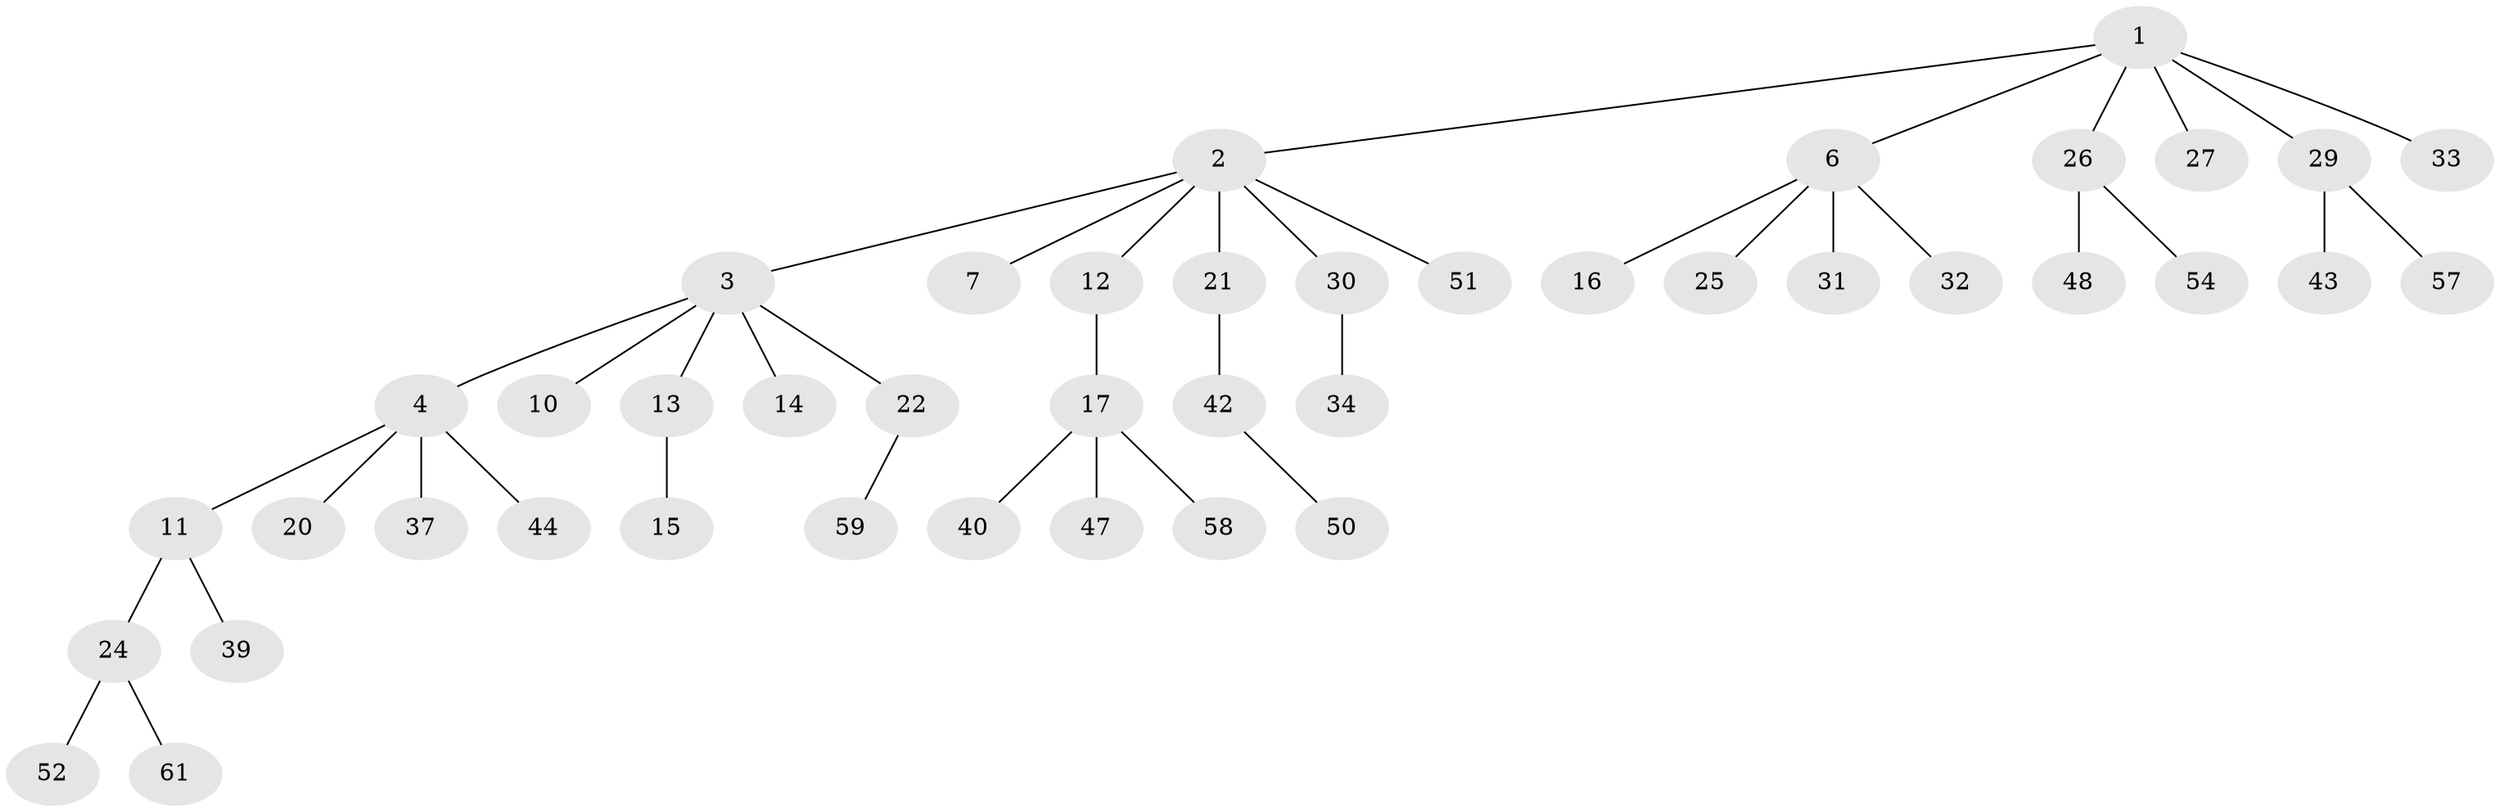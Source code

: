 // original degree distribution, {5: 0.01639344262295082, 7: 0.01639344262295082, 6: 0.03278688524590164, 4: 0.06557377049180328, 3: 0.13114754098360656, 1: 0.5573770491803278, 2: 0.18032786885245902}
// Generated by graph-tools (version 1.1) at 2025/11/02/27/25 16:11:27]
// undirected, 43 vertices, 42 edges
graph export_dot {
graph [start="1"]
  node [color=gray90,style=filled];
  1 [super="+9"];
  2 [super="+8"];
  3 [super="+19"];
  4 [super="+5"];
  6 [super="+56"];
  7;
  10;
  11;
  12 [super="+18"];
  13 [super="+35"];
  14;
  15;
  16;
  17 [super="+23"];
  20;
  21;
  22 [super="+38"];
  24 [super="+49"];
  25;
  26 [super="+28"];
  27;
  29 [super="+46"];
  30;
  31 [super="+53"];
  32 [super="+45"];
  33;
  34 [super="+36"];
  37;
  39 [super="+41"];
  40;
  42 [super="+55"];
  43;
  44;
  47;
  48;
  50;
  51;
  52;
  54;
  57;
  58 [super="+60"];
  59;
  61;
  1 -- 2;
  1 -- 6;
  1 -- 27;
  1 -- 33;
  1 -- 26;
  1 -- 29;
  2 -- 3;
  2 -- 7;
  2 -- 12;
  2 -- 21;
  2 -- 51;
  2 -- 30;
  3 -- 4;
  3 -- 10;
  3 -- 13;
  3 -- 14;
  3 -- 22;
  4 -- 37;
  4 -- 44;
  4 -- 11;
  4 -- 20;
  6 -- 16;
  6 -- 25;
  6 -- 31;
  6 -- 32;
  11 -- 24;
  11 -- 39;
  12 -- 17;
  13 -- 15;
  17 -- 40;
  17 -- 58;
  17 -- 47;
  21 -- 42;
  22 -- 59;
  24 -- 52;
  24 -- 61;
  26 -- 48;
  26 -- 54;
  29 -- 43;
  29 -- 57;
  30 -- 34;
  42 -- 50;
}
